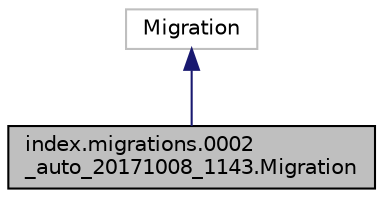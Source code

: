 digraph "index.migrations.0002_auto_20171008_1143.Migration"
{
  edge [fontname="Helvetica",fontsize="10",labelfontname="Helvetica",labelfontsize="10"];
  node [fontname="Helvetica",fontsize="10",shape=record];
  Node0 [label="index.migrations.0002\l_auto_20171008_1143.Migration",height=0.2,width=0.4,color="black", fillcolor="grey75", style="filled", fontcolor="black"];
  Node1 -> Node0 [dir="back",color="midnightblue",fontsize="10",style="solid"];
  Node1 [label="Migration",height=0.2,width=0.4,color="grey75", fillcolor="white", style="filled"];
}

